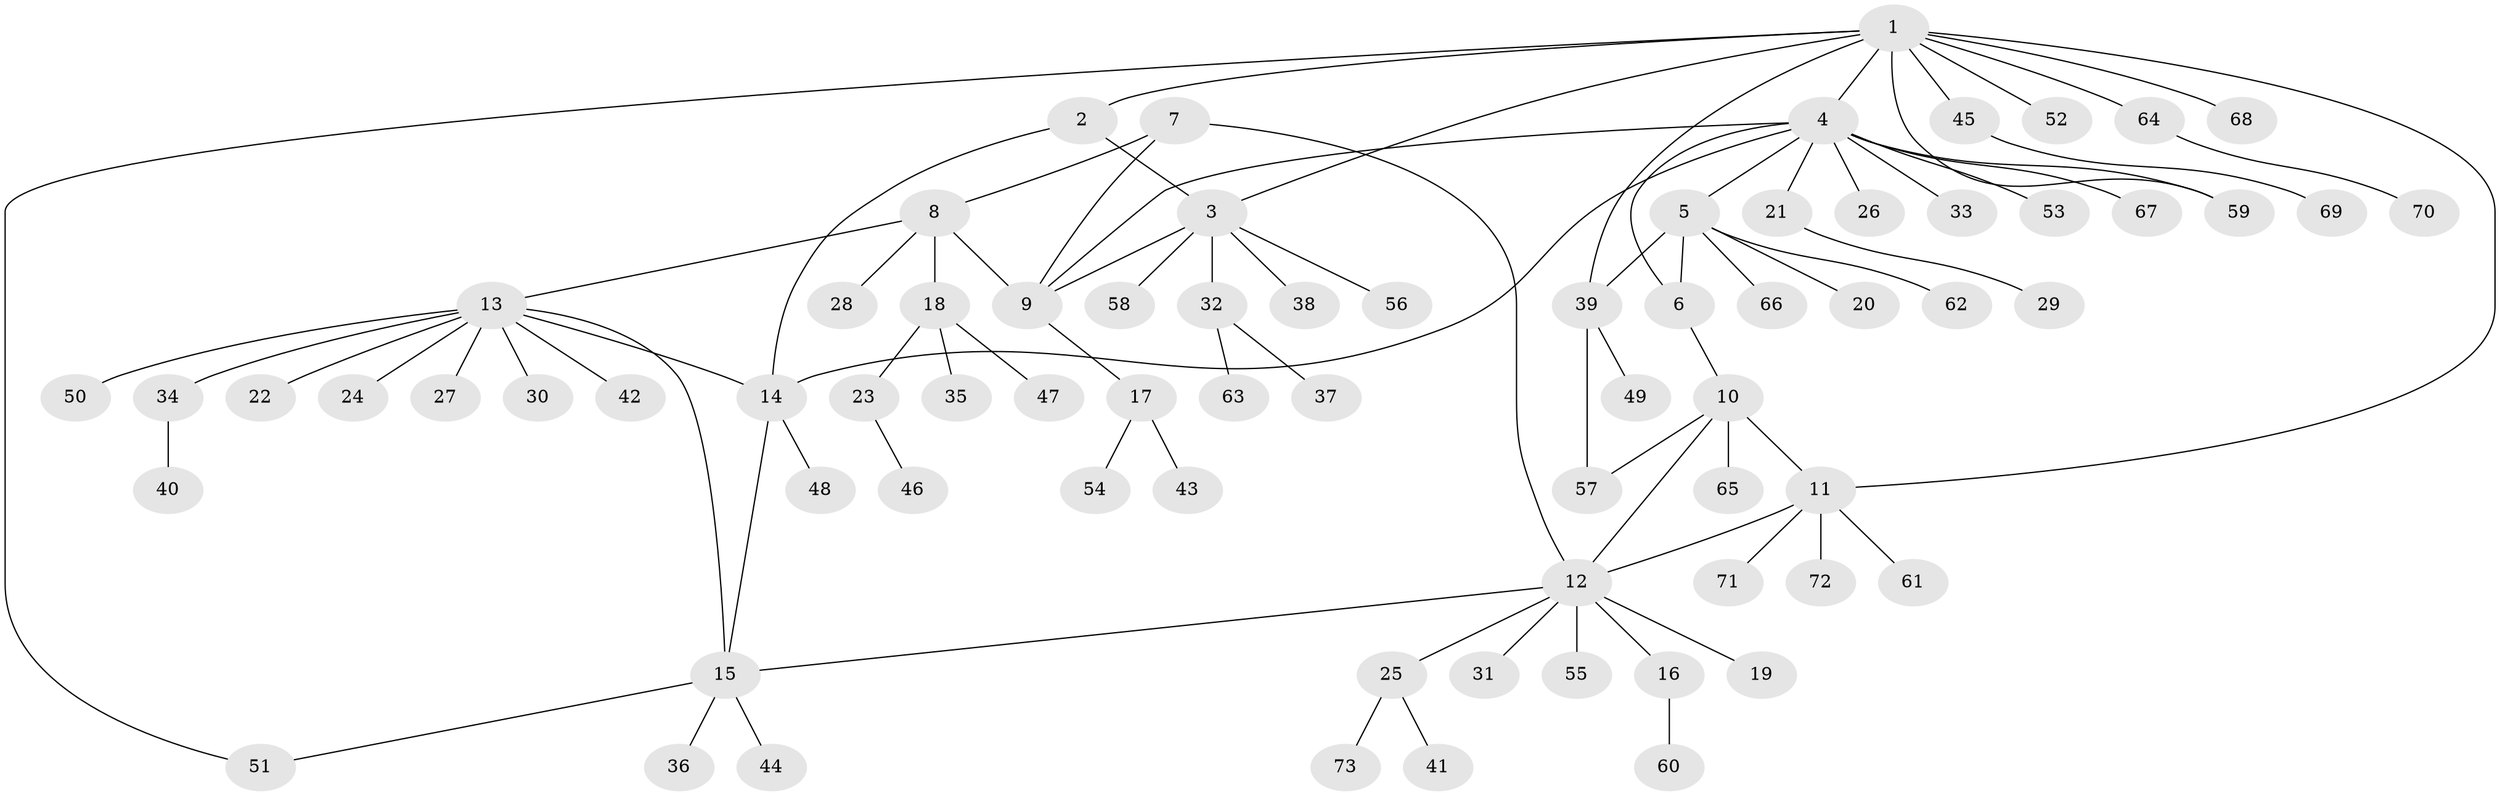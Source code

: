 // coarse degree distribution, {9: 0.023255813953488372, 5: 0.046511627906976744, 4: 0.023255813953488372, 1: 0.7441860465116279, 7: 0.06976744186046512, 6: 0.046511627906976744, 2: 0.023255813953488372, 8: 0.023255813953488372}
// Generated by graph-tools (version 1.1) at 2025/59/03/04/25 21:59:16]
// undirected, 73 vertices, 87 edges
graph export_dot {
graph [start="1"]
  node [color=gray90,style=filled];
  1;
  2;
  3;
  4;
  5;
  6;
  7;
  8;
  9;
  10;
  11;
  12;
  13;
  14;
  15;
  16;
  17;
  18;
  19;
  20;
  21;
  22;
  23;
  24;
  25;
  26;
  27;
  28;
  29;
  30;
  31;
  32;
  33;
  34;
  35;
  36;
  37;
  38;
  39;
  40;
  41;
  42;
  43;
  44;
  45;
  46;
  47;
  48;
  49;
  50;
  51;
  52;
  53;
  54;
  55;
  56;
  57;
  58;
  59;
  60;
  61;
  62;
  63;
  64;
  65;
  66;
  67;
  68;
  69;
  70;
  71;
  72;
  73;
  1 -- 2;
  1 -- 3;
  1 -- 4;
  1 -- 11;
  1 -- 39;
  1 -- 45;
  1 -- 51;
  1 -- 52;
  1 -- 59;
  1 -- 64;
  1 -- 68;
  2 -- 3;
  2 -- 14;
  3 -- 9;
  3 -- 32;
  3 -- 38;
  3 -- 56;
  3 -- 58;
  4 -- 5;
  4 -- 6;
  4 -- 9;
  4 -- 14;
  4 -- 21;
  4 -- 26;
  4 -- 33;
  4 -- 53;
  4 -- 59;
  4 -- 67;
  5 -- 6;
  5 -- 20;
  5 -- 39;
  5 -- 62;
  5 -- 66;
  6 -- 10;
  7 -- 8;
  7 -- 9;
  7 -- 12;
  8 -- 9;
  8 -- 13;
  8 -- 18;
  8 -- 28;
  9 -- 17;
  10 -- 11;
  10 -- 12;
  10 -- 57;
  10 -- 65;
  11 -- 12;
  11 -- 61;
  11 -- 71;
  11 -- 72;
  12 -- 15;
  12 -- 16;
  12 -- 19;
  12 -- 25;
  12 -- 31;
  12 -- 55;
  13 -- 14;
  13 -- 15;
  13 -- 22;
  13 -- 24;
  13 -- 27;
  13 -- 30;
  13 -- 34;
  13 -- 42;
  13 -- 50;
  14 -- 15;
  14 -- 48;
  15 -- 36;
  15 -- 44;
  15 -- 51;
  16 -- 60;
  17 -- 43;
  17 -- 54;
  18 -- 23;
  18 -- 35;
  18 -- 47;
  21 -- 29;
  23 -- 46;
  25 -- 41;
  25 -- 73;
  32 -- 37;
  32 -- 63;
  34 -- 40;
  39 -- 49;
  39 -- 57;
  45 -- 69;
  64 -- 70;
}

